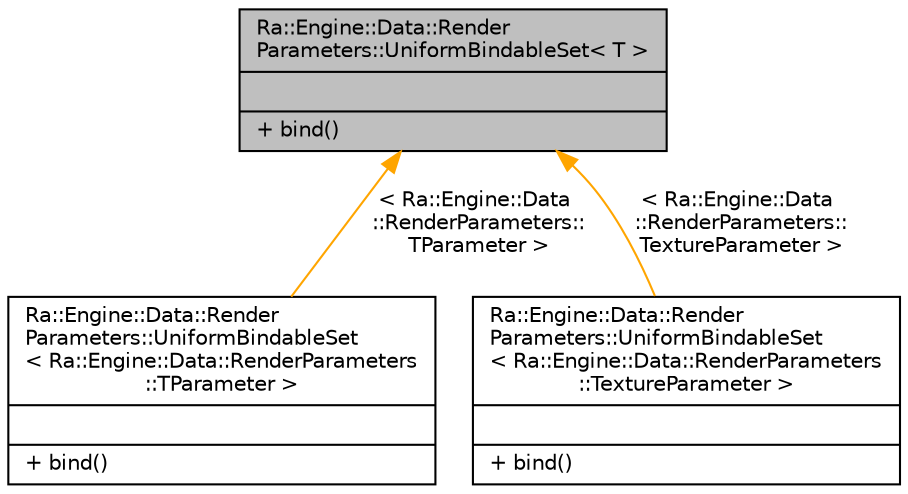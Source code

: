 digraph "Ra::Engine::Data::RenderParameters::UniformBindableSet&lt; T &gt;"
{
 // INTERACTIVE_SVG=YES
 // LATEX_PDF_SIZE
  edge [fontname="Helvetica",fontsize="10",labelfontname="Helvetica",labelfontsize="10"];
  node [fontname="Helvetica",fontsize="10",shape=record];
  Node1 [label="{Ra::Engine::Data::Render\lParameters::UniformBindableSet\< T \>\n||+ bind()\l}",height=0.2,width=0.4,color="black", fillcolor="grey75", style="filled", fontcolor="black",tooltip=" "];
  Node1 -> Node2 [dir="back",color="orange",fontsize="10",style="solid",label=" \< Ra::Engine::Data\l::RenderParameters::\lTParameter \>" ,fontname="Helvetica"];
  Node2 [label="{Ra::Engine::Data::Render\lParameters::UniformBindableSet\l\< Ra::Engine::Data::RenderParameters\l::TParameter \>\n||+ bind()\l}",height=0.2,width=0.4,color="black", fillcolor="white", style="filled",URL="$classRa_1_1Engine_1_1Data_1_1RenderParameters_1_1UniformBindableSet.html",tooltip=" "];
  Node1 -> Node3 [dir="back",color="orange",fontsize="10",style="solid",label=" \< Ra::Engine::Data\l::RenderParameters::\lTextureParameter \>" ,fontname="Helvetica"];
  Node3 [label="{Ra::Engine::Data::Render\lParameters::UniformBindableSet\l\< Ra::Engine::Data::RenderParameters\l::TextureParameter \>\n||+ bind()\l}",height=0.2,width=0.4,color="black", fillcolor="white", style="filled",URL="$classRa_1_1Engine_1_1Data_1_1RenderParameters_1_1UniformBindableSet.html",tooltip=" "];
}
